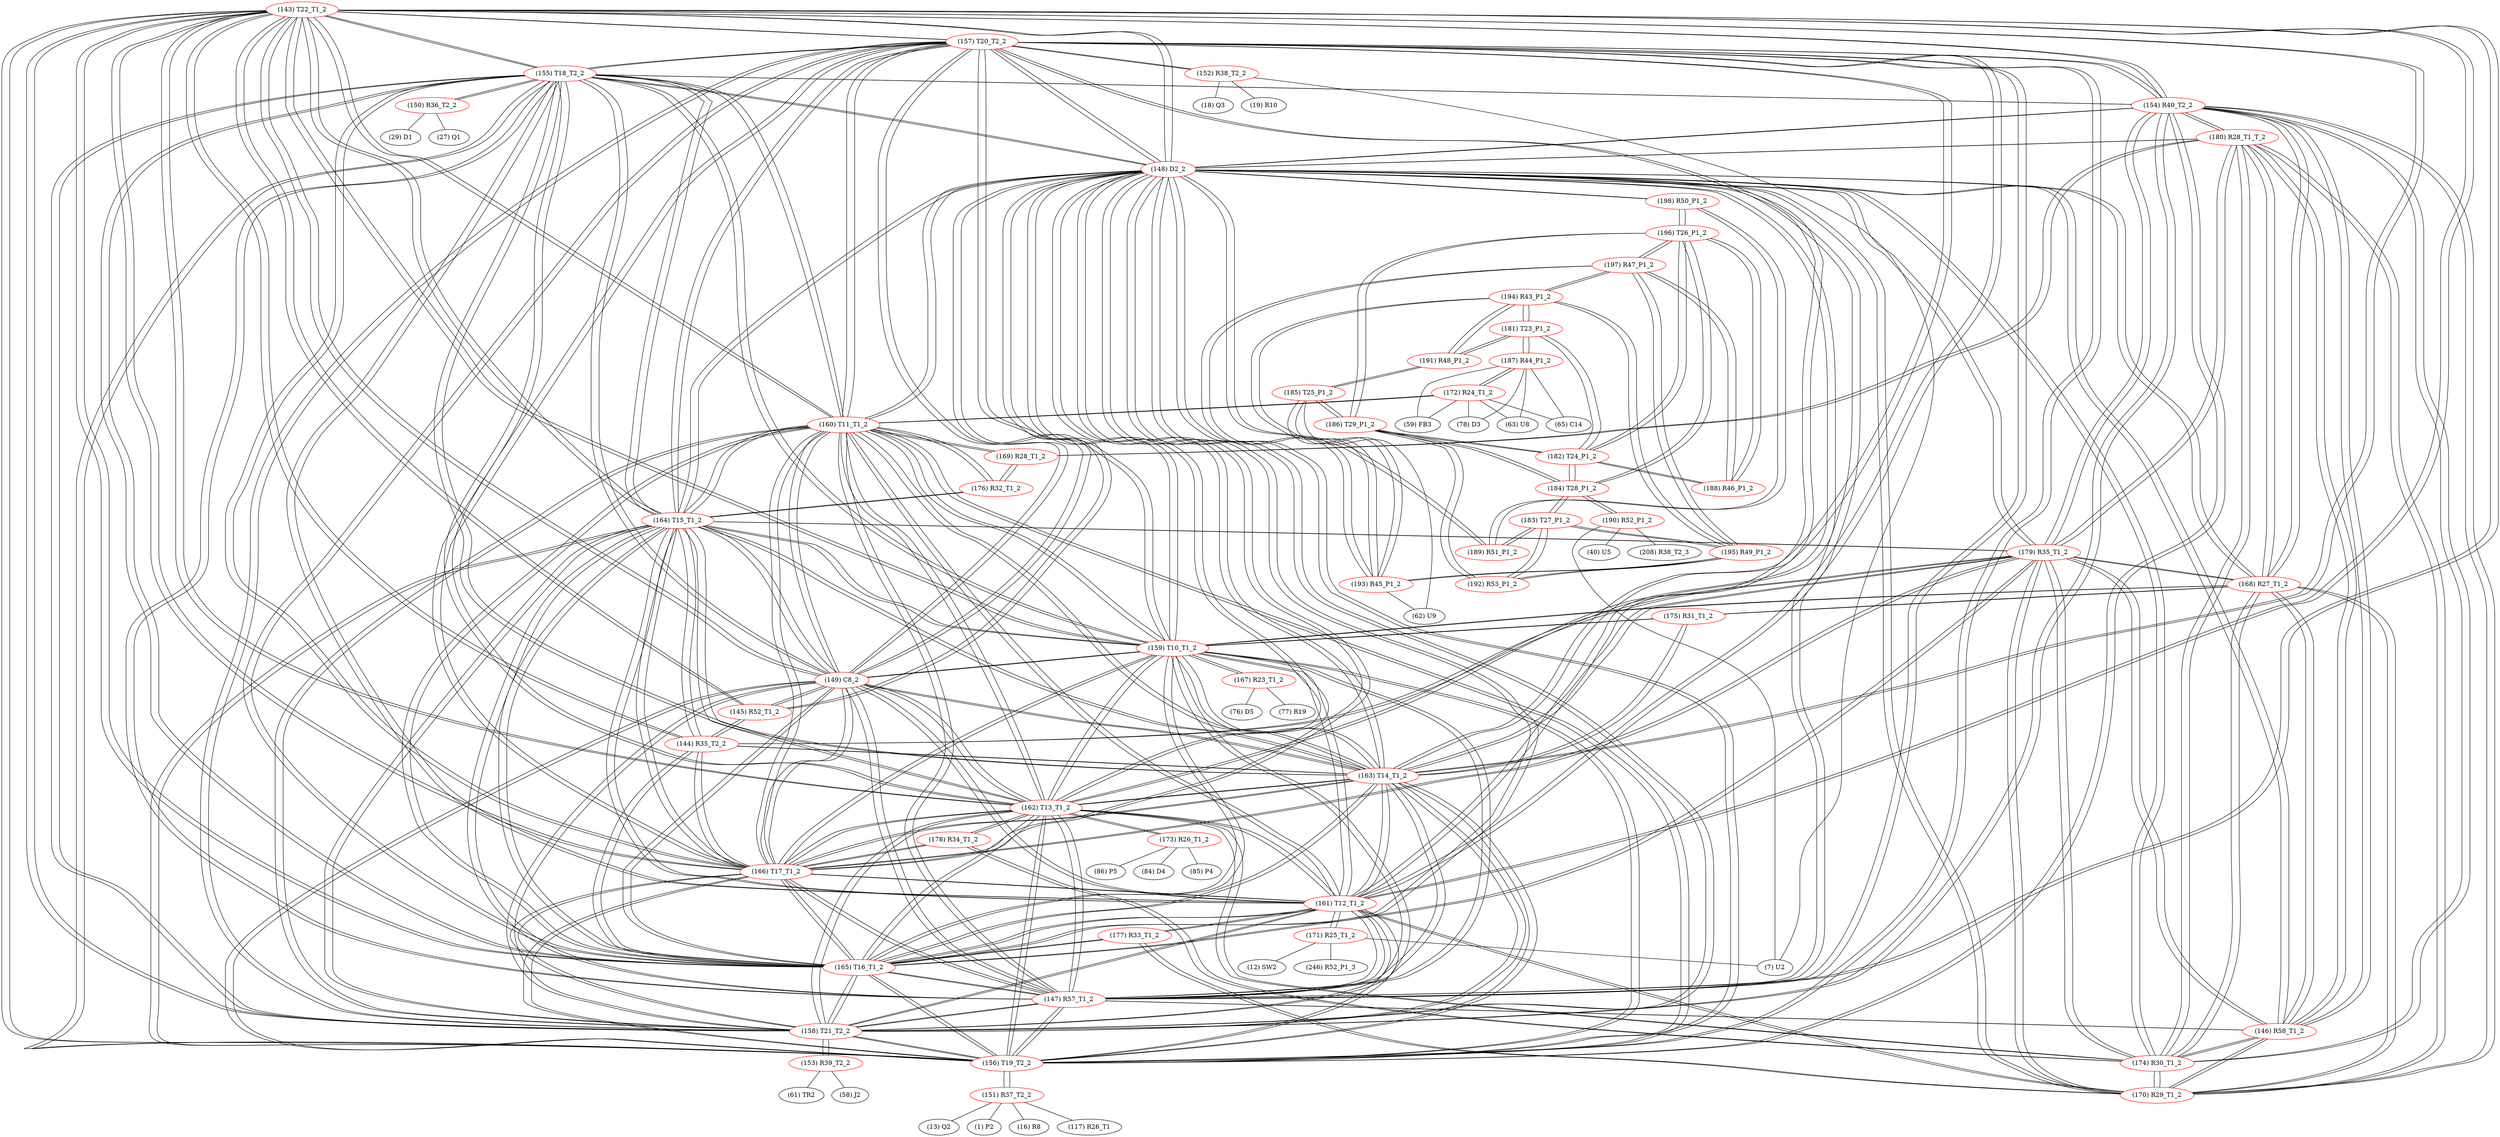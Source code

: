 graph {
	143 [label="(143) T22_T1_2" color=red]
	157 [label="(157) T20_T2_2"]
	155 [label="(155) T18_T2_2"]
	156 [label="(156) T19_T2_2"]
	158 [label="(158) T21_T2_2"]
	147 [label="(147) R57_T1_2"]
	148 [label="(148) D2_2"]
	160 [label="(160) T11_T1_2"]
	165 [label="(165) T16_T1_2"]
	166 [label="(166) T17_T1_2"]
	159 [label="(159) T10_T1_2"]
	161 [label="(161) T12_T1_2"]
	162 [label="(162) T13_T1_2"]
	163 [label="(163) T14_T1_2"]
	164 [label="(164) T15_T1_2"]
	149 [label="(149) C8_2"]
	154 [label="(154) R40_T2_2"]
	145 [label="(145) R52_T1_2"]
	144 [label="(144) R35_T2_2"]
	144 [label="(144) R35_T2_2" color=red]
	165 [label="(165) T16_T1_2"]
	164 [label="(164) T15_T1_2"]
	179 [label="(179) R35_T1_2"]
	163 [label="(163) T14_T1_2"]
	166 [label="(166) T17_T1_2"]
	145 [label="(145) R52_T1_2"]
	143 [label="(143) T22_T1_2"]
	145 [label="(145) R52_T1_2" color=red]
	148 [label="(148) D2_2"]
	149 [label="(149) C8_2"]
	144 [label="(144) R35_T2_2"]
	143 [label="(143) T22_T1_2"]
	146 [label="(146) R58_T1_2" color=red]
	147 [label="(147) R57_T1_2"]
	148 [label="(148) D2_2"]
	170 [label="(170) R29_T1_2"]
	179 [label="(179) R35_T1_2"]
	154 [label="(154) R40_T2_2"]
	174 [label="(174) R30_T1_2"]
	168 [label="(168) R27_T1_2"]
	180 [label="(180) R28_T1_T_2"]
	147 [label="(147) R57_T1_2" color=red]
	157 [label="(157) T20_T2_2"]
	155 [label="(155) T18_T2_2"]
	156 [label="(156) T19_T2_2"]
	158 [label="(158) T21_T2_2"]
	143 [label="(143) T22_T1_2"]
	148 [label="(148) D2_2"]
	160 [label="(160) T11_T1_2"]
	165 [label="(165) T16_T1_2"]
	166 [label="(166) T17_T1_2"]
	159 [label="(159) T10_T1_2"]
	161 [label="(161) T12_T1_2"]
	162 [label="(162) T13_T1_2"]
	163 [label="(163) T14_T1_2"]
	164 [label="(164) T15_T1_2"]
	149 [label="(149) C8_2"]
	146 [label="(146) R58_T1_2"]
	148 [label="(148) D2_2" color=red]
	157 [label="(157) T20_T2_2"]
	155 [label="(155) T18_T2_2"]
	156 [label="(156) T19_T2_2"]
	158 [label="(158) T21_T2_2"]
	147 [label="(147) R57_T1_2"]
	143 [label="(143) T22_T1_2"]
	160 [label="(160) T11_T1_2"]
	165 [label="(165) T16_T1_2"]
	166 [label="(166) T17_T1_2"]
	159 [label="(159) T10_T1_2"]
	161 [label="(161) T12_T1_2"]
	162 [label="(162) T13_T1_2"]
	163 [label="(163) T14_T1_2"]
	164 [label="(164) T15_T1_2"]
	149 [label="(149) C8_2"]
	145 [label="(145) R52_T1_2"]
	146 [label="(146) R58_T1_2"]
	170 [label="(170) R29_T1_2"]
	179 [label="(179) R35_T1_2"]
	154 [label="(154) R40_T2_2"]
	174 [label="(174) R30_T1_2"]
	168 [label="(168) R27_T1_2"]
	180 [label="(180) R28_T1_T_2"]
	189 [label="(189) R51_P1_2"]
	198 [label="(198) R50_P1_2"]
	149 [label="(149) C8_2" color=red]
	157 [label="(157) T20_T2_2"]
	155 [label="(155) T18_T2_2"]
	156 [label="(156) T19_T2_2"]
	158 [label="(158) T21_T2_2"]
	147 [label="(147) R57_T1_2"]
	143 [label="(143) T22_T1_2"]
	148 [label="(148) D2_2"]
	160 [label="(160) T11_T1_2"]
	165 [label="(165) T16_T1_2"]
	166 [label="(166) T17_T1_2"]
	159 [label="(159) T10_T1_2"]
	161 [label="(161) T12_T1_2"]
	162 [label="(162) T13_T1_2"]
	163 [label="(163) T14_T1_2"]
	164 [label="(164) T15_T1_2"]
	145 [label="(145) R52_T1_2"]
	150 [label="(150) R36_T2_2" color=red]
	27 [label="(27) Q1"]
	29 [label="(29) D1"]
	155 [label="(155) T18_T2_2"]
	151 [label="(151) R37_T2_2" color=red]
	13 [label="(13) Q2"]
	1 [label="(1) P2"]
	16 [label="(16) R8"]
	117 [label="(117) R26_T1"]
	156 [label="(156) T19_T2_2"]
	152 [label="(152) R38_T2_2" color=red]
	7 [label="(7) U2"]
	18 [label="(18) Q3"]
	19 [label="(19) R10"]
	157 [label="(157) T20_T2_2"]
	153 [label="(153) R39_T2_2" color=red]
	61 [label="(61) TR2"]
	58 [label="(58) J2"]
	158 [label="(158) T21_T2_2"]
	154 [label="(154) R40_T2_2" color=red]
	170 [label="(170) R29_T1_2"]
	179 [label="(179) R35_T1_2"]
	174 [label="(174) R30_T1_2"]
	148 [label="(148) D2_2"]
	146 [label="(146) R58_T1_2"]
	168 [label="(168) R27_T1_2"]
	180 [label="(180) R28_T1_T_2"]
	143 [label="(143) T22_T1_2"]
	156 [label="(156) T19_T2_2"]
	155 [label="(155) T18_T2_2"]
	158 [label="(158) T21_T2_2"]
	157 [label="(157) T20_T2_2"]
	155 [label="(155) T18_T2_2" color=red]
	157 [label="(157) T20_T2_2"]
	156 [label="(156) T19_T2_2"]
	158 [label="(158) T21_T2_2"]
	147 [label="(147) R57_T1_2"]
	143 [label="(143) T22_T1_2"]
	148 [label="(148) D2_2"]
	160 [label="(160) T11_T1_2"]
	165 [label="(165) T16_T1_2"]
	166 [label="(166) T17_T1_2"]
	159 [label="(159) T10_T1_2"]
	161 [label="(161) T12_T1_2"]
	162 [label="(162) T13_T1_2"]
	163 [label="(163) T14_T1_2"]
	164 [label="(164) T15_T1_2"]
	149 [label="(149) C8_2"]
	154 [label="(154) R40_T2_2"]
	150 [label="(150) R36_T2_2"]
	156 [label="(156) T19_T2_2" color=red]
	157 [label="(157) T20_T2_2"]
	155 [label="(155) T18_T2_2"]
	158 [label="(158) T21_T2_2"]
	147 [label="(147) R57_T1_2"]
	143 [label="(143) T22_T1_2"]
	148 [label="(148) D2_2"]
	160 [label="(160) T11_T1_2"]
	165 [label="(165) T16_T1_2"]
	166 [label="(166) T17_T1_2"]
	159 [label="(159) T10_T1_2"]
	161 [label="(161) T12_T1_2"]
	162 [label="(162) T13_T1_2"]
	163 [label="(163) T14_T1_2"]
	164 [label="(164) T15_T1_2"]
	149 [label="(149) C8_2"]
	154 [label="(154) R40_T2_2"]
	151 [label="(151) R37_T2_2"]
	157 [label="(157) T20_T2_2" color=red]
	155 [label="(155) T18_T2_2"]
	156 [label="(156) T19_T2_2"]
	158 [label="(158) T21_T2_2"]
	147 [label="(147) R57_T1_2"]
	143 [label="(143) T22_T1_2"]
	148 [label="(148) D2_2"]
	160 [label="(160) T11_T1_2"]
	165 [label="(165) T16_T1_2"]
	166 [label="(166) T17_T1_2"]
	159 [label="(159) T10_T1_2"]
	161 [label="(161) T12_T1_2"]
	162 [label="(162) T13_T1_2"]
	163 [label="(163) T14_T1_2"]
	164 [label="(164) T15_T1_2"]
	149 [label="(149) C8_2"]
	154 [label="(154) R40_T2_2"]
	152 [label="(152) R38_T2_2"]
	158 [label="(158) T21_T2_2" color=red]
	157 [label="(157) T20_T2_2"]
	155 [label="(155) T18_T2_2"]
	156 [label="(156) T19_T2_2"]
	147 [label="(147) R57_T1_2"]
	143 [label="(143) T22_T1_2"]
	148 [label="(148) D2_2"]
	160 [label="(160) T11_T1_2"]
	165 [label="(165) T16_T1_2"]
	166 [label="(166) T17_T1_2"]
	159 [label="(159) T10_T1_2"]
	161 [label="(161) T12_T1_2"]
	162 [label="(162) T13_T1_2"]
	163 [label="(163) T14_T1_2"]
	164 [label="(164) T15_T1_2"]
	149 [label="(149) C8_2"]
	154 [label="(154) R40_T2_2"]
	153 [label="(153) R39_T2_2"]
	159 [label="(159) T10_T1_2" color=red]
	157 [label="(157) T20_T2_2"]
	155 [label="(155) T18_T2_2"]
	156 [label="(156) T19_T2_2"]
	158 [label="(158) T21_T2_2"]
	147 [label="(147) R57_T1_2"]
	143 [label="(143) T22_T1_2"]
	148 [label="(148) D2_2"]
	160 [label="(160) T11_T1_2"]
	165 [label="(165) T16_T1_2"]
	166 [label="(166) T17_T1_2"]
	161 [label="(161) T12_T1_2"]
	162 [label="(162) T13_T1_2"]
	163 [label="(163) T14_T1_2"]
	164 [label="(164) T15_T1_2"]
	149 [label="(149) C8_2"]
	167 [label="(167) R23_T1_2"]
	175 [label="(175) R31_T1_2"]
	168 [label="(168) R27_T1_2"]
	160 [label="(160) T11_T1_2" color=red]
	157 [label="(157) T20_T2_2"]
	155 [label="(155) T18_T2_2"]
	156 [label="(156) T19_T2_2"]
	158 [label="(158) T21_T2_2"]
	147 [label="(147) R57_T1_2"]
	143 [label="(143) T22_T1_2"]
	148 [label="(148) D2_2"]
	165 [label="(165) T16_T1_2"]
	166 [label="(166) T17_T1_2"]
	159 [label="(159) T10_T1_2"]
	161 [label="(161) T12_T1_2"]
	162 [label="(162) T13_T1_2"]
	163 [label="(163) T14_T1_2"]
	164 [label="(164) T15_T1_2"]
	149 [label="(149) C8_2"]
	172 [label="(172) R24_T1_2"]
	176 [label="(176) R32_T1_2"]
	169 [label="(169) R28_T1_2"]
	161 [label="(161) T12_T1_2" color=red]
	157 [label="(157) T20_T2_2"]
	155 [label="(155) T18_T2_2"]
	156 [label="(156) T19_T2_2"]
	158 [label="(158) T21_T2_2"]
	147 [label="(147) R57_T1_2"]
	143 [label="(143) T22_T1_2"]
	148 [label="(148) D2_2"]
	160 [label="(160) T11_T1_2"]
	165 [label="(165) T16_T1_2"]
	166 [label="(166) T17_T1_2"]
	159 [label="(159) T10_T1_2"]
	162 [label="(162) T13_T1_2"]
	163 [label="(163) T14_T1_2"]
	164 [label="(164) T15_T1_2"]
	149 [label="(149) C8_2"]
	177 [label="(177) R33_T1_2"]
	170 [label="(170) R29_T1_2"]
	171 [label="(171) R25_T1_2"]
	162 [label="(162) T13_T1_2" color=red]
	157 [label="(157) T20_T2_2"]
	155 [label="(155) T18_T2_2"]
	156 [label="(156) T19_T2_2"]
	158 [label="(158) T21_T2_2"]
	147 [label="(147) R57_T1_2"]
	143 [label="(143) T22_T1_2"]
	148 [label="(148) D2_2"]
	160 [label="(160) T11_T1_2"]
	165 [label="(165) T16_T1_2"]
	166 [label="(166) T17_T1_2"]
	159 [label="(159) T10_T1_2"]
	161 [label="(161) T12_T1_2"]
	163 [label="(163) T14_T1_2"]
	164 [label="(164) T15_T1_2"]
	149 [label="(149) C8_2"]
	174 [label="(174) R30_T1_2"]
	178 [label="(178) R34_T1_2"]
	173 [label="(173) R26_T1_2"]
	163 [label="(163) T14_T1_2" color=red]
	157 [label="(157) T20_T2_2"]
	155 [label="(155) T18_T2_2"]
	156 [label="(156) T19_T2_2"]
	158 [label="(158) T21_T2_2"]
	147 [label="(147) R57_T1_2"]
	143 [label="(143) T22_T1_2"]
	148 [label="(148) D2_2"]
	160 [label="(160) T11_T1_2"]
	165 [label="(165) T16_T1_2"]
	166 [label="(166) T17_T1_2"]
	159 [label="(159) T10_T1_2"]
	161 [label="(161) T12_T1_2"]
	162 [label="(162) T13_T1_2"]
	164 [label="(164) T15_T1_2"]
	149 [label="(149) C8_2"]
	179 [label="(179) R35_T1_2"]
	144 [label="(144) R35_T2_2"]
	175 [label="(175) R31_T1_2"]
	164 [label="(164) T15_T1_2" color=red]
	157 [label="(157) T20_T2_2"]
	155 [label="(155) T18_T2_2"]
	156 [label="(156) T19_T2_2"]
	158 [label="(158) T21_T2_2"]
	147 [label="(147) R57_T1_2"]
	143 [label="(143) T22_T1_2"]
	148 [label="(148) D2_2"]
	160 [label="(160) T11_T1_2"]
	165 [label="(165) T16_T1_2"]
	166 [label="(166) T17_T1_2"]
	159 [label="(159) T10_T1_2"]
	161 [label="(161) T12_T1_2"]
	162 [label="(162) T13_T1_2"]
	163 [label="(163) T14_T1_2"]
	149 [label="(149) C8_2"]
	179 [label="(179) R35_T1_2"]
	144 [label="(144) R35_T2_2"]
	176 [label="(176) R32_T1_2"]
	165 [label="(165) T16_T1_2" color=red]
	157 [label="(157) T20_T2_2"]
	155 [label="(155) T18_T2_2"]
	156 [label="(156) T19_T2_2"]
	158 [label="(158) T21_T2_2"]
	147 [label="(147) R57_T1_2"]
	143 [label="(143) T22_T1_2"]
	148 [label="(148) D2_2"]
	160 [label="(160) T11_T1_2"]
	166 [label="(166) T17_T1_2"]
	159 [label="(159) T10_T1_2"]
	161 [label="(161) T12_T1_2"]
	162 [label="(162) T13_T1_2"]
	163 [label="(163) T14_T1_2"]
	164 [label="(164) T15_T1_2"]
	149 [label="(149) C8_2"]
	179 [label="(179) R35_T1_2"]
	144 [label="(144) R35_T2_2"]
	177 [label="(177) R33_T1_2"]
	166 [label="(166) T17_T1_2" color=red]
	157 [label="(157) T20_T2_2"]
	155 [label="(155) T18_T2_2"]
	156 [label="(156) T19_T2_2"]
	158 [label="(158) T21_T2_2"]
	147 [label="(147) R57_T1_2"]
	143 [label="(143) T22_T1_2"]
	148 [label="(148) D2_2"]
	160 [label="(160) T11_T1_2"]
	165 [label="(165) T16_T1_2"]
	159 [label="(159) T10_T1_2"]
	161 [label="(161) T12_T1_2"]
	162 [label="(162) T13_T1_2"]
	163 [label="(163) T14_T1_2"]
	164 [label="(164) T15_T1_2"]
	149 [label="(149) C8_2"]
	179 [label="(179) R35_T1_2"]
	144 [label="(144) R35_T2_2"]
	178 [label="(178) R34_T1_2"]
	167 [label="(167) R23_T1_2" color=red]
	77 [label="(77) R19"]
	76 [label="(76) D5"]
	159 [label="(159) T10_T1_2"]
	168 [label="(168) R27_T1_2" color=red]
	170 [label="(170) R29_T1_2"]
	179 [label="(179) R35_T1_2"]
	154 [label="(154) R40_T2_2"]
	174 [label="(174) R30_T1_2"]
	148 [label="(148) D2_2"]
	146 [label="(146) R58_T1_2"]
	180 [label="(180) R28_T1_T_2"]
	159 [label="(159) T10_T1_2"]
	175 [label="(175) R31_T1_2"]
	169 [label="(169) R28_T1_2" color=red]
	176 [label="(176) R32_T1_2"]
	160 [label="(160) T11_T1_2"]
	180 [label="(180) R28_T1_T_2"]
	170 [label="(170) R29_T1_2" color=red]
	179 [label="(179) R35_T1_2"]
	154 [label="(154) R40_T2_2"]
	174 [label="(174) R30_T1_2"]
	148 [label="(148) D2_2"]
	146 [label="(146) R58_T1_2"]
	168 [label="(168) R27_T1_2"]
	180 [label="(180) R28_T1_T_2"]
	177 [label="(177) R33_T1_2"]
	161 [label="(161) T12_T1_2"]
	171 [label="(171) R25_T1_2" color=red]
	12 [label="(12) SW2"]
	7 [label="(7) U2"]
	246 [label="(246) R52_P1_3"]
	161 [label="(161) T12_T1_2"]
	172 [label="(172) R24_T1_2" color=red]
	63 [label="(63) U8"]
	187 [label="(187) R44_P1_2"]
	65 [label="(65) C14"]
	59 [label="(59) FB3"]
	78 [label="(78) D3"]
	160 [label="(160) T11_T1_2"]
	173 [label="(173) R26_T1_2" color=red]
	85 [label="(85) P4"]
	86 [label="(86) P5"]
	84 [label="(84) D4"]
	162 [label="(162) T13_T1_2"]
	174 [label="(174) R30_T1_2" color=red]
	170 [label="(170) R29_T1_2"]
	179 [label="(179) R35_T1_2"]
	154 [label="(154) R40_T2_2"]
	148 [label="(148) D2_2"]
	146 [label="(146) R58_T1_2"]
	168 [label="(168) R27_T1_2"]
	180 [label="(180) R28_T1_T_2"]
	178 [label="(178) R34_T1_2"]
	162 [label="(162) T13_T1_2"]
	175 [label="(175) R31_T1_2" color=red]
	159 [label="(159) T10_T1_2"]
	168 [label="(168) R27_T1_2"]
	163 [label="(163) T14_T1_2"]
	176 [label="(176) R32_T1_2" color=red]
	164 [label="(164) T15_T1_2"]
	169 [label="(169) R28_T1_2"]
	160 [label="(160) T11_T1_2"]
	177 [label="(177) R33_T1_2" color=red]
	165 [label="(165) T16_T1_2"]
	170 [label="(170) R29_T1_2"]
	161 [label="(161) T12_T1_2"]
	178 [label="(178) R34_T1_2" color=red]
	166 [label="(166) T17_T1_2"]
	174 [label="(174) R30_T1_2"]
	162 [label="(162) T13_T1_2"]
	179 [label="(179) R35_T1_2" color=red]
	170 [label="(170) R29_T1_2"]
	154 [label="(154) R40_T2_2"]
	174 [label="(174) R30_T1_2"]
	148 [label="(148) D2_2"]
	146 [label="(146) R58_T1_2"]
	168 [label="(168) R27_T1_2"]
	180 [label="(180) R28_T1_T_2"]
	165 [label="(165) T16_T1_2"]
	164 [label="(164) T15_T1_2"]
	163 [label="(163) T14_T1_2"]
	166 [label="(166) T17_T1_2"]
	144 [label="(144) R35_T2_2"]
	180 [label="(180) R28_T1_T_2" color=red]
	170 [label="(170) R29_T1_2"]
	179 [label="(179) R35_T1_2"]
	154 [label="(154) R40_T2_2"]
	174 [label="(174) R30_T1_2"]
	148 [label="(148) D2_2"]
	146 [label="(146) R58_T1_2"]
	168 [label="(168) R27_T1_2"]
	169 [label="(169) R28_T1_2"]
	181 [label="(181) T23_P1_2" color=red]
	191 [label="(191) R48_P1_2"]
	194 [label="(194) R43_P1_2"]
	182 [label="(182) T24_P1_2"]
	187 [label="(187) R44_P1_2"]
	182 [label="(182) T24_P1_2" color=red]
	196 [label="(196) T26_P1_2"]
	186 [label="(186) T29_P1_2"]
	184 [label="(184) T28_P1_2"]
	188 [label="(188) R46_P1_2"]
	181 [label="(181) T23_P1_2"]
	183 [label="(183) T27_P1_2" color=red]
	189 [label="(189) R51_P1_2"]
	184 [label="(184) T28_P1_2"]
	192 [label="(192) R53_P1_2"]
	195 [label="(195) R49_P1_2"]
	184 [label="(184) T28_P1_2" color=red]
	196 [label="(196) T26_P1_2"]
	182 [label="(182) T24_P1_2"]
	186 [label="(186) T29_P1_2"]
	190 [label="(190) R52_P1_2"]
	183 [label="(183) T27_P1_2"]
	185 [label="(185) T25_P1_2" color=red]
	186 [label="(186) T29_P1_2"]
	191 [label="(191) R48_P1_2"]
	193 [label="(193) R45_P1_2"]
	62 [label="(62) U9"]
	186 [label="(186) T29_P1_2" color=red]
	196 [label="(196) T26_P1_2"]
	182 [label="(182) T24_P1_2"]
	184 [label="(184) T28_P1_2"]
	185 [label="(185) T25_P1_2"]
	192 [label="(192) R53_P1_2"]
	187 [label="(187) R44_P1_2" color=red]
	63 [label="(63) U8"]
	65 [label="(65) C14"]
	59 [label="(59) FB3"]
	78 [label="(78) D3"]
	172 [label="(172) R24_T1_2"]
	181 [label="(181) T23_P1_2"]
	188 [label="(188) R46_P1_2" color=red]
	196 [label="(196) T26_P1_2"]
	197 [label="(197) R47_P1_2"]
	182 [label="(182) T24_P1_2"]
	189 [label="(189) R51_P1_2" color=red]
	183 [label="(183) T27_P1_2"]
	198 [label="(198) R50_P1_2"]
	148 [label="(148) D2_2"]
	190 [label="(190) R52_P1_2" color=red]
	40 [label="(40) U5"]
	7 [label="(7) U2"]
	208 [label="(208) R38_T2_3"]
	184 [label="(184) T28_P1_2"]
	191 [label="(191) R48_P1_2" color=red]
	185 [label="(185) T25_P1_2"]
	181 [label="(181) T23_P1_2"]
	194 [label="(194) R43_P1_2"]
	192 [label="(192) R53_P1_2" color=red]
	186 [label="(186) T29_P1_2"]
	183 [label="(183) T27_P1_2"]
	195 [label="(195) R49_P1_2"]
	193 [label="(193) R45_P1_2" color=red]
	197 [label="(197) R47_P1_2"]
	194 [label="(194) R43_P1_2"]
	195 [label="(195) R49_P1_2"]
	185 [label="(185) T25_P1_2"]
	62 [label="(62) U9"]
	194 [label="(194) R43_P1_2" color=red]
	191 [label="(191) R48_P1_2"]
	181 [label="(181) T23_P1_2"]
	197 [label="(197) R47_P1_2"]
	193 [label="(193) R45_P1_2"]
	195 [label="(195) R49_P1_2"]
	195 [label="(195) R49_P1_2" color=red]
	197 [label="(197) R47_P1_2"]
	193 [label="(193) R45_P1_2"]
	194 [label="(194) R43_P1_2"]
	183 [label="(183) T27_P1_2"]
	192 [label="(192) R53_P1_2"]
	196 [label="(196) T26_P1_2" color=red]
	198 [label="(198) R50_P1_2"]
	182 [label="(182) T24_P1_2"]
	186 [label="(186) T29_P1_2"]
	184 [label="(184) T28_P1_2"]
	188 [label="(188) R46_P1_2"]
	197 [label="(197) R47_P1_2"]
	197 [label="(197) R47_P1_2" color=red]
	193 [label="(193) R45_P1_2"]
	194 [label="(194) R43_P1_2"]
	195 [label="(195) R49_P1_2"]
	196 [label="(196) T26_P1_2"]
	188 [label="(188) R46_P1_2"]
	198 [label="(198) R50_P1_2" color=red]
	196 [label="(196) T26_P1_2"]
	189 [label="(189) R51_P1_2"]
	148 [label="(148) D2_2"]
	143 -- 157
	143 -- 155
	143 -- 156
	143 -- 158
	143 -- 147
	143 -- 148
	143 -- 160
	143 -- 165
	143 -- 166
	143 -- 159
	143 -- 161
	143 -- 162
	143 -- 163
	143 -- 164
	143 -- 149
	143 -- 154
	143 -- 145
	143 -- 144
	144 -- 165
	144 -- 164
	144 -- 179
	144 -- 163
	144 -- 166
	144 -- 145
	144 -- 143
	145 -- 148
	145 -- 149
	145 -- 144
	145 -- 143
	146 -- 147
	146 -- 148
	146 -- 170
	146 -- 179
	146 -- 154
	146 -- 174
	146 -- 168
	146 -- 180
	147 -- 157
	147 -- 155
	147 -- 156
	147 -- 158
	147 -- 143
	147 -- 148
	147 -- 160
	147 -- 165
	147 -- 166
	147 -- 159
	147 -- 161
	147 -- 162
	147 -- 163
	147 -- 164
	147 -- 149
	147 -- 146
	148 -- 157
	148 -- 155
	148 -- 156
	148 -- 158
	148 -- 147
	148 -- 143
	148 -- 160
	148 -- 165
	148 -- 166
	148 -- 159
	148 -- 161
	148 -- 162
	148 -- 163
	148 -- 164
	148 -- 149
	148 -- 145
	148 -- 146
	148 -- 170
	148 -- 179
	148 -- 154
	148 -- 174
	148 -- 168
	148 -- 180
	148 -- 189
	148 -- 198
	149 -- 157
	149 -- 155
	149 -- 156
	149 -- 158
	149 -- 147
	149 -- 143
	149 -- 148
	149 -- 160
	149 -- 165
	149 -- 166
	149 -- 159
	149 -- 161
	149 -- 162
	149 -- 163
	149 -- 164
	149 -- 145
	150 -- 27
	150 -- 29
	150 -- 155
	151 -- 13
	151 -- 1
	151 -- 16
	151 -- 117
	151 -- 156
	152 -- 7
	152 -- 18
	152 -- 19
	152 -- 157
	153 -- 61
	153 -- 58
	153 -- 158
	154 -- 170
	154 -- 179
	154 -- 174
	154 -- 148
	154 -- 146
	154 -- 168
	154 -- 180
	154 -- 143
	154 -- 156
	154 -- 155
	154 -- 158
	154 -- 157
	155 -- 157
	155 -- 156
	155 -- 158
	155 -- 147
	155 -- 143
	155 -- 148
	155 -- 160
	155 -- 165
	155 -- 166
	155 -- 159
	155 -- 161
	155 -- 162
	155 -- 163
	155 -- 164
	155 -- 149
	155 -- 154
	155 -- 150
	156 -- 157
	156 -- 155
	156 -- 158
	156 -- 147
	156 -- 143
	156 -- 148
	156 -- 160
	156 -- 165
	156 -- 166
	156 -- 159
	156 -- 161
	156 -- 162
	156 -- 163
	156 -- 164
	156 -- 149
	156 -- 154
	156 -- 151
	157 -- 155
	157 -- 156
	157 -- 158
	157 -- 147
	157 -- 143
	157 -- 148
	157 -- 160
	157 -- 165
	157 -- 166
	157 -- 159
	157 -- 161
	157 -- 162
	157 -- 163
	157 -- 164
	157 -- 149
	157 -- 154
	157 -- 152
	158 -- 157
	158 -- 155
	158 -- 156
	158 -- 147
	158 -- 143
	158 -- 148
	158 -- 160
	158 -- 165
	158 -- 166
	158 -- 159
	158 -- 161
	158 -- 162
	158 -- 163
	158 -- 164
	158 -- 149
	158 -- 154
	158 -- 153
	159 -- 157
	159 -- 155
	159 -- 156
	159 -- 158
	159 -- 147
	159 -- 143
	159 -- 148
	159 -- 160
	159 -- 165
	159 -- 166
	159 -- 161
	159 -- 162
	159 -- 163
	159 -- 164
	159 -- 149
	159 -- 167
	159 -- 175
	159 -- 168
	160 -- 157
	160 -- 155
	160 -- 156
	160 -- 158
	160 -- 147
	160 -- 143
	160 -- 148
	160 -- 165
	160 -- 166
	160 -- 159
	160 -- 161
	160 -- 162
	160 -- 163
	160 -- 164
	160 -- 149
	160 -- 172
	160 -- 176
	160 -- 169
	161 -- 157
	161 -- 155
	161 -- 156
	161 -- 158
	161 -- 147
	161 -- 143
	161 -- 148
	161 -- 160
	161 -- 165
	161 -- 166
	161 -- 159
	161 -- 162
	161 -- 163
	161 -- 164
	161 -- 149
	161 -- 177
	161 -- 170
	161 -- 171
	162 -- 157
	162 -- 155
	162 -- 156
	162 -- 158
	162 -- 147
	162 -- 143
	162 -- 148
	162 -- 160
	162 -- 165
	162 -- 166
	162 -- 159
	162 -- 161
	162 -- 163
	162 -- 164
	162 -- 149
	162 -- 174
	162 -- 178
	162 -- 173
	163 -- 157
	163 -- 155
	163 -- 156
	163 -- 158
	163 -- 147
	163 -- 143
	163 -- 148
	163 -- 160
	163 -- 165
	163 -- 166
	163 -- 159
	163 -- 161
	163 -- 162
	163 -- 164
	163 -- 149
	163 -- 179
	163 -- 144
	163 -- 175
	164 -- 157
	164 -- 155
	164 -- 156
	164 -- 158
	164 -- 147
	164 -- 143
	164 -- 148
	164 -- 160
	164 -- 165
	164 -- 166
	164 -- 159
	164 -- 161
	164 -- 162
	164 -- 163
	164 -- 149
	164 -- 179
	164 -- 144
	164 -- 176
	165 -- 157
	165 -- 155
	165 -- 156
	165 -- 158
	165 -- 147
	165 -- 143
	165 -- 148
	165 -- 160
	165 -- 166
	165 -- 159
	165 -- 161
	165 -- 162
	165 -- 163
	165 -- 164
	165 -- 149
	165 -- 179
	165 -- 144
	165 -- 177
	166 -- 157
	166 -- 155
	166 -- 156
	166 -- 158
	166 -- 147
	166 -- 143
	166 -- 148
	166 -- 160
	166 -- 165
	166 -- 159
	166 -- 161
	166 -- 162
	166 -- 163
	166 -- 164
	166 -- 149
	166 -- 179
	166 -- 144
	166 -- 178
	167 -- 77
	167 -- 76
	167 -- 159
	168 -- 170
	168 -- 179
	168 -- 154
	168 -- 174
	168 -- 148
	168 -- 146
	168 -- 180
	168 -- 159
	168 -- 175
	169 -- 176
	169 -- 160
	169 -- 180
	170 -- 179
	170 -- 154
	170 -- 174
	170 -- 148
	170 -- 146
	170 -- 168
	170 -- 180
	170 -- 177
	170 -- 161
	171 -- 12
	171 -- 7
	171 -- 246
	171 -- 161
	172 -- 63
	172 -- 187
	172 -- 65
	172 -- 59
	172 -- 78
	172 -- 160
	173 -- 85
	173 -- 86
	173 -- 84
	173 -- 162
	174 -- 170
	174 -- 179
	174 -- 154
	174 -- 148
	174 -- 146
	174 -- 168
	174 -- 180
	174 -- 178
	174 -- 162
	175 -- 159
	175 -- 168
	175 -- 163
	176 -- 164
	176 -- 169
	176 -- 160
	177 -- 165
	177 -- 170
	177 -- 161
	178 -- 166
	178 -- 174
	178 -- 162
	179 -- 170
	179 -- 154
	179 -- 174
	179 -- 148
	179 -- 146
	179 -- 168
	179 -- 180
	179 -- 165
	179 -- 164
	179 -- 163
	179 -- 166
	179 -- 144
	180 -- 170
	180 -- 179
	180 -- 154
	180 -- 174
	180 -- 148
	180 -- 146
	180 -- 168
	180 -- 169
	181 -- 191
	181 -- 194
	181 -- 182
	181 -- 187
	182 -- 196
	182 -- 186
	182 -- 184
	182 -- 188
	182 -- 181
	183 -- 189
	183 -- 184
	183 -- 192
	183 -- 195
	184 -- 196
	184 -- 182
	184 -- 186
	184 -- 190
	184 -- 183
	185 -- 186
	185 -- 191
	185 -- 193
	185 -- 62
	186 -- 196
	186 -- 182
	186 -- 184
	186 -- 185
	186 -- 192
	187 -- 63
	187 -- 65
	187 -- 59
	187 -- 78
	187 -- 172
	187 -- 181
	188 -- 196
	188 -- 197
	188 -- 182
	189 -- 183
	189 -- 198
	189 -- 148
	190 -- 40
	190 -- 7
	190 -- 208
	190 -- 184
	191 -- 185
	191 -- 181
	191 -- 194
	192 -- 186
	192 -- 183
	192 -- 195
	193 -- 197
	193 -- 194
	193 -- 195
	193 -- 185
	193 -- 62
	194 -- 191
	194 -- 181
	194 -- 197
	194 -- 193
	194 -- 195
	195 -- 197
	195 -- 193
	195 -- 194
	195 -- 183
	195 -- 192
	196 -- 198
	196 -- 182
	196 -- 186
	196 -- 184
	196 -- 188
	196 -- 197
	197 -- 193
	197 -- 194
	197 -- 195
	197 -- 196
	197 -- 188
	198 -- 196
	198 -- 189
	198 -- 148
}